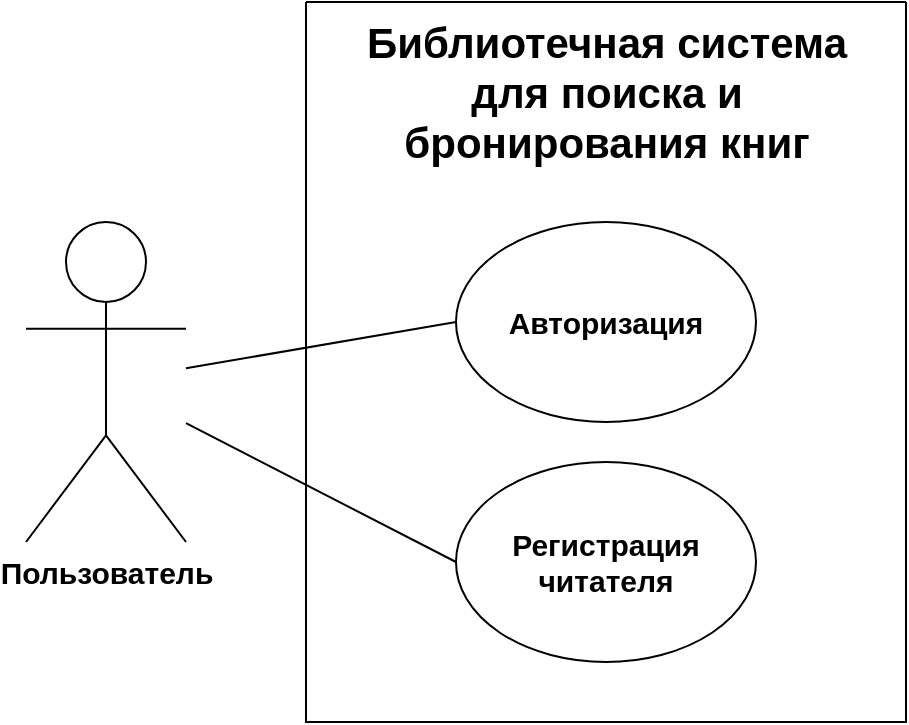 <mxfile version="14.6.13" type="device"><diagram id="1eEwsLm97YfKVC_2imgf" name="Page-1"><mxGraphModel dx="1486" dy="1326" grid="1" gridSize="10" guides="1" tooltips="1" connect="1" arrows="1" fold="1" page="0" pageScale="1" pageWidth="827" pageHeight="1169" math="0" shadow="0"><root><mxCell id="0"/><mxCell id="1" parent="0"/><mxCell id="nC8xY-jUYGHmh64Gt1b1-1" value="Пользователь" style="shape=umlActor;verticalLabelPosition=bottom;verticalAlign=top;html=1;outlineConnect=0;fontSize=15;fontStyle=1;labelBackgroundColor=none;fillColor=none;" parent="1" vertex="1"><mxGeometry x="-120" y="-10" width="80" height="160" as="geometry"/></mxCell><mxCell id="nC8xY-jUYGHmh64Gt1b1-2" value="" style="swimlane;startSize=0;fontSize=15;fontStyle=1;labelBackgroundColor=none;" parent="1" vertex="1"><mxGeometry x="20" y="-120" width="300" height="360" as="geometry"/></mxCell><mxCell id="nC8xY-jUYGHmh64Gt1b1-3" value="&lt;font style=&quot;font-size: 21px&quot;&gt;Библиотечная система&lt;br&gt;для поиска и&lt;br&gt;бронирования книг&lt;/font&gt;" style="text;html=1;align=center;verticalAlign=middle;resizable=0;points=[];autosize=1;strokeColor=none;fontSize=15;fontStyle=1;labelBackgroundColor=none;" parent="nC8xY-jUYGHmh64Gt1b1-2" vertex="1"><mxGeometry x="20" y="10" width="260" height="70" as="geometry"/></mxCell><mxCell id="nC8xY-jUYGHmh64Gt1b1-36" value="Регистрация&lt;br&gt;читателя" style="ellipse;whiteSpace=wrap;html=1;fontSize=15;fontStyle=1;labelBackgroundColor=none;fillColor=none;" parent="nC8xY-jUYGHmh64Gt1b1-2" vertex="1"><mxGeometry x="75" y="230" width="150" height="100" as="geometry"/></mxCell><mxCell id="owC4zcLg2hRnqhh_YX6K-1" value="Авторизация" style="ellipse;whiteSpace=wrap;html=1;fontSize=15;fontStyle=1;labelBackgroundColor=none;fillColor=none;" parent="nC8xY-jUYGHmh64Gt1b1-2" vertex="1"><mxGeometry x="75" y="110" width="150" height="100" as="geometry"/></mxCell><mxCell id="nC8xY-jUYGHmh64Gt1b1-49" style="edgeStyle=none;rounded=0;orthogonalLoop=1;jettySize=auto;html=1;fontSize=15;startArrow=none;startFill=0;endArrow=none;endFill=0;labelBackgroundColor=none;exitX=0;exitY=0.5;exitDx=0;exitDy=0;" parent="1" source="nC8xY-jUYGHmh64Gt1b1-36" target="nC8xY-jUYGHmh64Gt1b1-1" edge="1"><mxGeometry relative="1" as="geometry"/></mxCell><mxCell id="owC4zcLg2hRnqhh_YX6K-2" value="" style="endArrow=none;html=1;labelBackgroundColor=none;entryX=0;entryY=0.5;entryDx=0;entryDy=0;" parent="1" source="nC8xY-jUYGHmh64Gt1b1-1" target="owC4zcLg2hRnqhh_YX6K-1" edge="1"><mxGeometry width="50" height="50" relative="1" as="geometry"><mxPoint x="-40" y="230" as="sourcePoint"/><mxPoint x="130" y="130" as="targetPoint"/></mxGeometry></mxCell></root></mxGraphModel></diagram></mxfile>